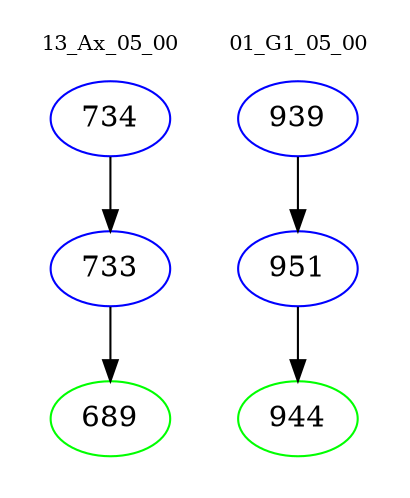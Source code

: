 digraph{
subgraph cluster_0 {
color = white
label = "13_Ax_05_00";
fontsize=10;
T0_734 [label="734", color="blue"]
T0_734 -> T0_733 [color="black"]
T0_733 [label="733", color="blue"]
T0_733 -> T0_689 [color="black"]
T0_689 [label="689", color="green"]
}
subgraph cluster_1 {
color = white
label = "01_G1_05_00";
fontsize=10;
T1_939 [label="939", color="blue"]
T1_939 -> T1_951 [color="black"]
T1_951 [label="951", color="blue"]
T1_951 -> T1_944 [color="black"]
T1_944 [label="944", color="green"]
}
}

